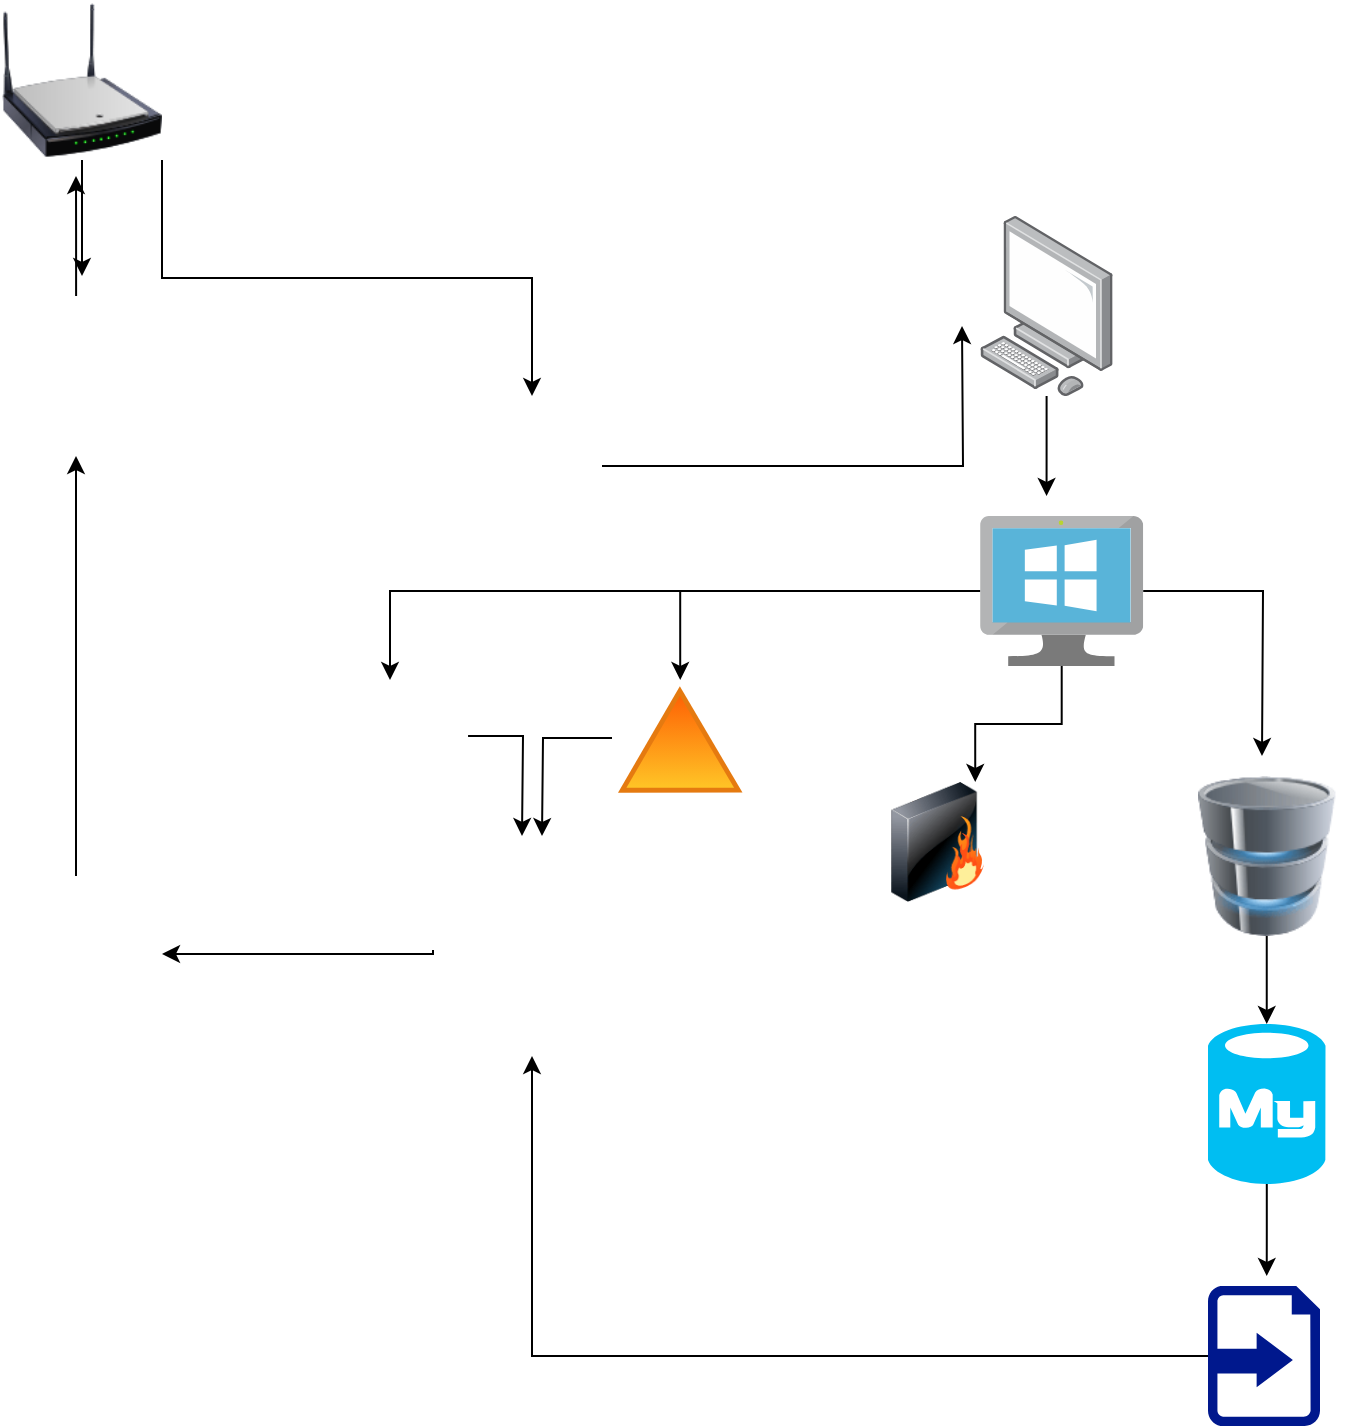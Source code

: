 <mxfile version="13.6.2" type="github"><diagram id="Ht1M8jgEwFfnCIfOTk4-" name="Page-1"><mxGraphModel dx="1038" dy="3883" grid="1" gridSize="10" guides="1" tooltips="1" connect="1" arrows="1" fold="1" page="1" pageScale="1" pageWidth="1169" pageHeight="827" math="0" shadow="0"><root><mxCell id="0"/><mxCell id="1" parent="0"/><mxCell id="gEQ_iM-s_siE9tnmeIeP-47" style="edgeStyle=orthogonalEdgeStyle;rounded=0;orthogonalLoop=1;jettySize=auto;html=1;exitX=0;exitY=0.5;exitDx=0;exitDy=0;" parent="1" source="O0R1fGlczrW41xmHfyZY-1" edge="1"><mxGeometry relative="1" as="geometry"><mxPoint x="300" y="-2831" as="targetPoint"/><mxPoint x="455" y="-2831" as="sourcePoint"/><Array as="points"><mxPoint x="436" y="-2831"/></Array></mxGeometry></mxCell><mxCell id="gEQ_iM-s_siE9tnmeIeP-35" style="edgeStyle=orthogonalEdgeStyle;rounded=0;orthogonalLoop=1;jettySize=auto;html=1;" parent="1" source="gEQ_iM-s_siE9tnmeIeP-16" edge="1"><mxGeometry relative="1" as="geometry"><mxPoint x="742.285" y="-3060" as="targetPoint"/></mxGeometry></mxCell><mxCell id="gEQ_iM-s_siE9tnmeIeP-16" value="" style="points=[];aspect=fixed;html=1;align=center;shadow=0;dashed=0;image;image=img/lib/allied_telesis/computer_and_terminals/Personal_Computer.svg;" parent="1" vertex="1"><mxGeometry x="709.08" y="-3200" width="66.41" height="90" as="geometry"/></mxCell><mxCell id="gEQ_iM-s_siE9tnmeIeP-36" style="edgeStyle=orthogonalEdgeStyle;rounded=0;orthogonalLoop=1;jettySize=auto;html=1;entryX=0.75;entryY=0;entryDx=0;entryDy=0;" parent="1" source="gEQ_iM-s_siE9tnmeIeP-17" target="gEQ_iM-s_siE9tnmeIeP-22" edge="1"><mxGeometry relative="1" as="geometry"/></mxCell><mxCell id="gEQ_iM-s_siE9tnmeIeP-37" style="edgeStyle=orthogonalEdgeStyle;rounded=0;orthogonalLoop=1;jettySize=auto;html=1;" parent="1" source="gEQ_iM-s_siE9tnmeIeP-17" edge="1"><mxGeometry relative="1" as="geometry"><mxPoint x="850" y="-2930" as="targetPoint"/></mxGeometry></mxCell><mxCell id="gEQ_iM-s_siE9tnmeIeP-43" style="edgeStyle=orthogonalEdgeStyle;rounded=0;orthogonalLoop=1;jettySize=auto;html=1;entryX=0.5;entryY=0;entryDx=0;entryDy=0;" parent="1" source="gEQ_iM-s_siE9tnmeIeP-17" target="gEQ_iM-s_siE9tnmeIeP-21" edge="1"><mxGeometry relative="1" as="geometry"/></mxCell><mxCell id="gEQ_iM-s_siE9tnmeIeP-44" style="edgeStyle=orthogonalEdgeStyle;rounded=0;orthogonalLoop=1;jettySize=auto;html=1;entryX=0.5;entryY=0;entryDx=0;entryDy=0;" parent="1" source="gEQ_iM-s_siE9tnmeIeP-17" target="gEQ_iM-s_siE9tnmeIeP-19" edge="1"><mxGeometry relative="1" as="geometry"/></mxCell><mxCell id="gEQ_iM-s_siE9tnmeIeP-17" value="" style="aspect=fixed;html=1;points=[];align=center;image;fontSize=12;image=img/lib/mscae/VirtualMachineWindows.svg;" parent="1" vertex="1"><mxGeometry x="709.08" y="-3050" width="81.52" height="75" as="geometry"/></mxCell><mxCell id="gEQ_iM-s_siE9tnmeIeP-38" style="edgeStyle=orthogonalEdgeStyle;rounded=0;orthogonalLoop=1;jettySize=auto;html=1;exitX=1;exitY=1;exitDx=0;exitDy=0;entryX=0.5;entryY=0;entryDx=0;entryDy=0;" parent="1" source="gEQ_iM-s_siE9tnmeIeP-18" target="gEQ_iM-s_siE9tnmeIeP-31" edge="1"><mxGeometry relative="1" as="geometry"/></mxCell><mxCell id="gEQ_iM-s_siE9tnmeIeP-50" style="edgeStyle=orthogonalEdgeStyle;rounded=0;orthogonalLoop=1;jettySize=auto;html=1;" parent="1" source="gEQ_iM-s_siE9tnmeIeP-18" edge="1"><mxGeometry relative="1" as="geometry"><mxPoint x="260" y="-3170" as="targetPoint"/></mxGeometry></mxCell><mxCell id="gEQ_iM-s_siE9tnmeIeP-18" value="" style="image;html=1;image=img/lib/clip_art/networking/Wireless_Router_N_128x128.png" parent="1" vertex="1"><mxGeometry x="220" y="-3308" width="80" height="80" as="geometry"/></mxCell><mxCell id="gEQ_iM-s_siE9tnmeIeP-45" style="edgeStyle=orthogonalEdgeStyle;rounded=0;orthogonalLoop=1;jettySize=auto;html=1;exitX=1.074;exitY=0.412;exitDx=0;exitDy=0;exitPerimeter=0;" parent="1" source="gEQ_iM-s_siE9tnmeIeP-19" edge="1"><mxGeometry relative="1" as="geometry"><mxPoint x="480" y="-2890" as="targetPoint"/></mxGeometry></mxCell><mxCell id="gEQ_iM-s_siE9tnmeIeP-19" value="" style="shape=image;html=1;verticalAlign=top;verticalLabelPosition=bottom;labelBackgroundColor=#ffffff;imageAspect=0;aspect=fixed;image=https://cdn2.iconfinder.com/data/icons/stilllife/48x48/filesystems/gnome-fs-ftp.png" parent="1" vertex="1"><mxGeometry x="380" y="-2968" width="68" height="68" as="geometry"/></mxCell><mxCell id="gEQ_iM-s_siE9tnmeIeP-46" style="edgeStyle=orthogonalEdgeStyle;rounded=0;orthogonalLoop=1;jettySize=auto;html=1;exitX=0;exitY=0.5;exitDx=0;exitDy=0;" parent="1" source="gEQ_iM-s_siE9tnmeIeP-21" edge="1"><mxGeometry relative="1" as="geometry"><mxPoint x="490" y="-2890" as="targetPoint"/><mxPoint x="510" y="-2939" as="sourcePoint"/></mxGeometry></mxCell><mxCell id="gEQ_iM-s_siE9tnmeIeP-21" value="" style="aspect=fixed;perimeter=ellipsePerimeter;html=1;align=center;shadow=0;dashed=0;spacingTop=3;image;image=img/lib/active_directory/windows_domain.svg;" parent="1" vertex="1"><mxGeometry x="525" y="-2968" width="68.24" height="58" as="geometry"/></mxCell><mxCell id="gEQ_iM-s_siE9tnmeIeP-22" value="" style="image;html=1;image=img/lib/clip_art/networking/Firewall_128x128.png" parent="1" vertex="1"><mxGeometry x="650" y="-2917" width="75.5" height="60" as="geometry"/></mxCell><mxCell id="gEQ_iM-s_siE9tnmeIeP-34" style="edgeStyle=orthogonalEdgeStyle;rounded=0;orthogonalLoop=1;jettySize=auto;html=1;entryX=0.5;entryY=0;entryDx=0;entryDy=0;entryPerimeter=0;" parent="1" source="gEQ_iM-s_siE9tnmeIeP-23" target="gEQ_iM-s_siE9tnmeIeP-24" edge="1"><mxGeometry relative="1" as="geometry"/></mxCell><mxCell id="gEQ_iM-s_siE9tnmeIeP-23" value="" style="image;html=1;image=img/lib/clip_art/computers/Database_128x128.png" parent="1" vertex="1"><mxGeometry x="812.38" y="-2920" width="80" height="80" as="geometry"/></mxCell><mxCell id="gEQ_iM-s_siE9tnmeIeP-33" style="edgeStyle=orthogonalEdgeStyle;rounded=0;orthogonalLoop=1;jettySize=auto;html=1;" parent="1" source="gEQ_iM-s_siE9tnmeIeP-24" edge="1"><mxGeometry relative="1" as="geometry"><mxPoint x="852.375" y="-2670" as="targetPoint"/></mxGeometry></mxCell><mxCell id="gEQ_iM-s_siE9tnmeIeP-24" value="" style="verticalLabelPosition=bottom;html=1;verticalAlign=top;align=center;strokeColor=none;fillColor=#00BEF2;shape=mxgraph.azure.mysql_database;" parent="1" vertex="1"><mxGeometry x="823" y="-2796" width="58.75" height="80" as="geometry"/></mxCell><mxCell id="gEQ_iM-s_siE9tnmeIeP-29" style="edgeStyle=orthogonalEdgeStyle;rounded=0;orthogonalLoop=1;jettySize=auto;html=1;exitX=0;exitY=0.5;exitDx=0;exitDy=0;exitPerimeter=0;" parent="1" source="gEQ_iM-s_siE9tnmeIeP-26" edge="1"><mxGeometry relative="1" as="geometry"><mxPoint x="485" y="-2780" as="targetPoint"/><Array as="points"><mxPoint x="485" y="-2630"/></Array></mxGeometry></mxCell><mxCell id="gEQ_iM-s_siE9tnmeIeP-26" value="" style="aspect=fixed;pointerEvents=1;shadow=0;dashed=0;html=1;strokeColor=none;labelPosition=center;verticalLabelPosition=bottom;verticalAlign=top;align=center;fillColor=#00188D;shape=mxgraph.mscae.enterprise.import_generic" parent="1" vertex="1"><mxGeometry x="823" y="-2665" width="56" height="70" as="geometry"/></mxCell><mxCell id="gEQ_iM-s_siE9tnmeIeP-48" style="edgeStyle=orthogonalEdgeStyle;rounded=0;orthogonalLoop=1;jettySize=auto;html=1;" parent="1" source="gEQ_iM-s_siE9tnmeIeP-30" edge="1"><mxGeometry relative="1" as="geometry"><mxPoint x="257" y="-3080" as="targetPoint"/></mxGeometry></mxCell><mxCell id="gEQ_iM-s_siE9tnmeIeP-30" value="" style="shape=image;html=1;verticalAlign=top;verticalLabelPosition=bottom;labelBackgroundColor=#ffffff;imageAspect=0;aspect=fixed;image=https://cdn0.iconfinder.com/data/icons/customicondesign-office7-shadow-png/128/Extract-object.png" parent="1" vertex="1"><mxGeometry x="220" y="-2870" width="74" height="74" as="geometry"/></mxCell><mxCell id="gEQ_iM-s_siE9tnmeIeP-39" style="edgeStyle=orthogonalEdgeStyle;rounded=0;orthogonalLoop=1;jettySize=auto;html=1;" parent="1" source="gEQ_iM-s_siE9tnmeIeP-31" edge="1"><mxGeometry relative="1" as="geometry"><mxPoint x="700" y="-3145" as="targetPoint"/></mxGeometry></mxCell><mxCell id="gEQ_iM-s_siE9tnmeIeP-31" value="" style="shape=image;html=1;verticalAlign=top;verticalLabelPosition=bottom;labelBackgroundColor=#ffffff;imageAspect=0;aspect=fixed;image=https://cdn3.iconfinder.com/data/icons/black-white-social-media/32/logo_social_media_www-128.png" parent="1" vertex="1"><mxGeometry x="450" y="-3110" width="70" height="70" as="geometry"/></mxCell><mxCell id="gEQ_iM-s_siE9tnmeIeP-49" style="edgeStyle=orthogonalEdgeStyle;rounded=0;orthogonalLoop=1;jettySize=auto;html=1;" parent="1" source="gEQ_iM-s_siE9tnmeIeP-32" edge="1"><mxGeometry relative="1" as="geometry"><mxPoint x="257" y="-3220" as="targetPoint"/></mxGeometry></mxCell><mxCell id="gEQ_iM-s_siE9tnmeIeP-32" value="" style="shape=image;html=1;verticalAlign=top;verticalLabelPosition=bottom;labelBackgroundColor=#ffffff;imageAspect=0;aspect=fixed;image=https://cdn2.iconfinder.com/data/icons/humano2/128x128/apps/apacheconf.png" parent="1" vertex="1"><mxGeometry x="219.25" y="-3160" width="75.5" height="75.5" as="geometry"/></mxCell><mxCell id="O0R1fGlczrW41xmHfyZY-1" value="" style="shape=image;html=1;verticalAlign=top;verticalLabelPosition=bottom;labelBackgroundColor=#ffffff;imageAspect=0;aspect=fixed;image=https://cdn2.iconfinder.com/data/icons/circle-icons-1/64/browser-128.png" vertex="1" parent="1"><mxGeometry x="435.5" y="-2882.5" width="99" height="99" as="geometry"/></mxCell></root></mxGraphModel></diagram></mxfile>